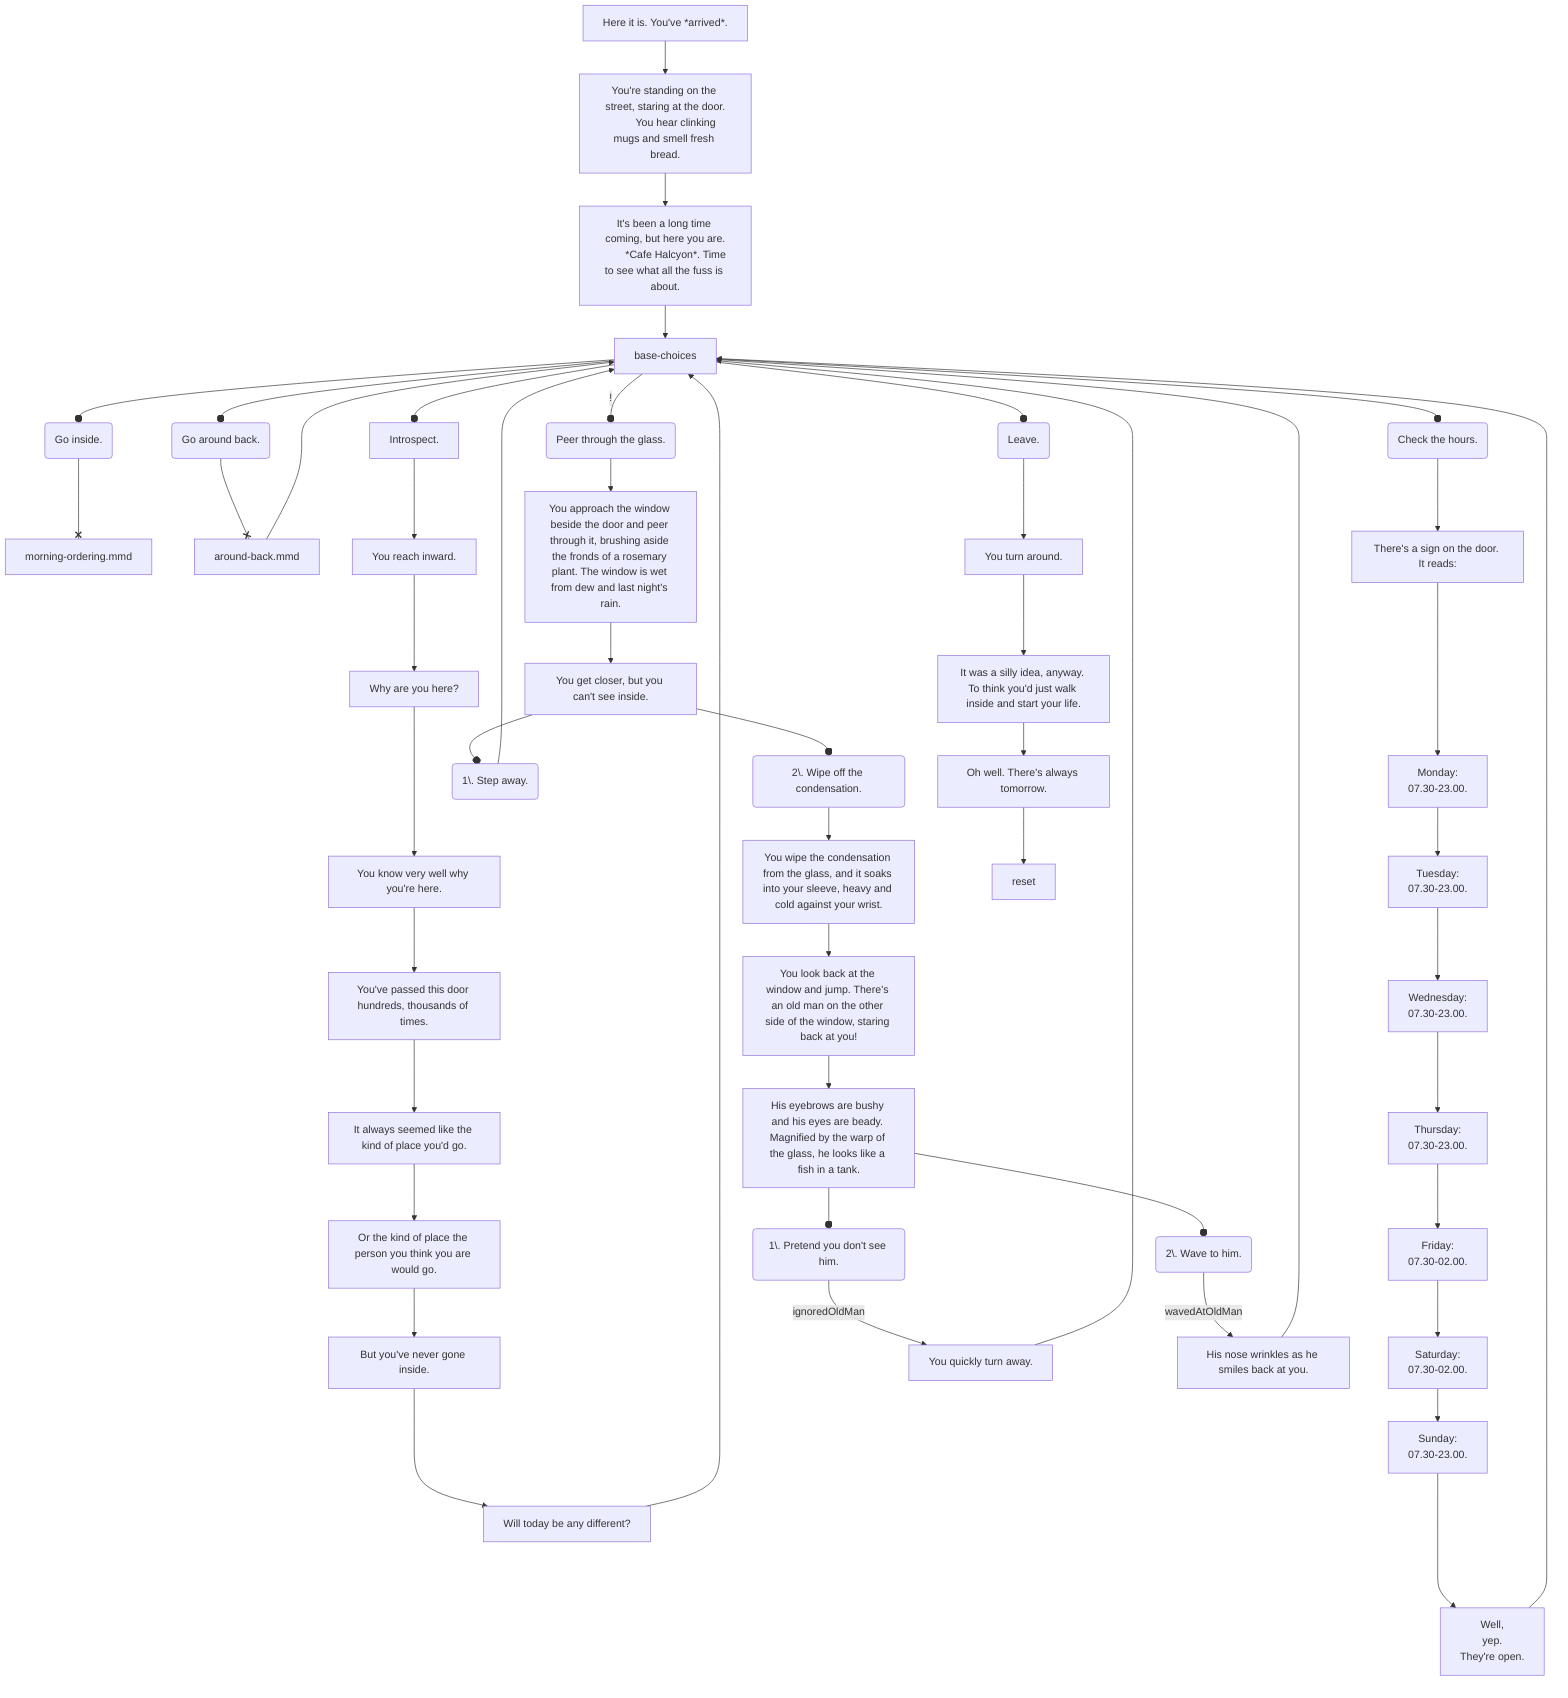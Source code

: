 flowchart TD
    i[Here it is. You've *arrived*.]
    --> ii[
        You're standing on the street, staring at the door.
        You hear clinking mugs and smell fresh bread.
    ]
    --> iii[
        It's been a long time coming, but here you are.
        *Cafe Halcyon*. Time to see what all the fuss is about.
    ]
    iii --> base-choices
    
    %% hub
    base-choices --o go-inside(Go inside.) --x inside[morning-ordering.mmd]
    base-choices --o check-hours(Check the hours.)
    base-choices --o investigate-feelings[Introspect.]
    base-choices -- ! --o peer-through-glass(Peer through the glass.)
    base-choices --o go-around-back(Go around back.) --x around-back[around-back.mmd] --> base-choices
    base-choices --o leave(Leave.)

    %% 
    %% hours
    %% 

    check-hours 
    --> check-hours-i[There's a sign on the door. It reads:]
    ---> mon[
        Monday:
        07.30-23.00.
    ]
    --> tues[
        Tuesday:
        07.30-23.00.
    ]
    --> wed[
        Wednesday:
        07.30-23.00.
    ]
    --> thurs[
        Thursday:
        07.30-23.00.
    ]
    --> fri[
        Friday:
        07.30-02.00.
    ]
    --> sat[
        Saturday:
        07.30-02.00.
    ]
    --> sun[
        Sunday:
        07.30-23.00.
    ]
    ----> check-hours-iii[
        Well,
        yep.
        They're open.
    ]
    --> base-choices

    %% 
    %% investigate your feelings
    %% 

    investigate-feelings --> if1[You reach inward.]
    --> if2[Why are you here?]
    ---> if6[You know very well why you're here.]
    --> if3[You've passed this door hundreds, thousands of times.]
    --> if4[It always seemed like the kind of place you'd go.]
    --> if5[Or the kind of place the person you think you are would go.]
    --> if9[But you've never gone inside.]
    ---> if8[Will today be any different?]
    --> base-choices

    %% 
    %% peer through glass
    %% 

    peer-through-glass --> peer-through-glass-i[You approach the window beside the door and peer through it, brushing aside the fronds of a rosemary plant. The window is wet from dew and last night's rain.]
    --> peer-through-glass-ii[You get closer, but you can't see inside.]

    %% don't wipe glass
    peer-through-glass-ii 
    --o peer-through-glass-ii-i(1\. Step away.)
    --> base-choices

    %% surprise! old man
    peer-through-glass-ii --o peer-through-glass-ii-ii(2\. Wipe off the condensation.) 
    --> peer-through-glass-iii[You wipe the condensation from the glass, and it soaks into your sleeve, heavy and cold against your wrist.]
    --> peer-through-glass-iv[You look back at the window and jump. There's an old man on the other side of the window, staring back at you!]
    --> peer-through-glass-v[His eyebrows are bushy and his eyes are beady. Magnified by the warp of the glass, he looks like a fish in a tank.]

    %% ignore him
    peer-through-glass-v --o peer-through-glass-v-i(1\. Pretend you don't see him.) 
    -- ignoredOldMan --> peer-through-glass-v-i-i[You quickly turn away.] 
    --> base-choices

    %% wave at him
    peer-through-glass-v --o peer-through-glass-v-ii(2\. Wave to him.) 
    -- wavedAtOldMan --> peer-through-glass-v-ii-i[His nose wrinkles as he smiles back at you.] 
    --> base-choices
    
    %% 
    %% leave
    %% 

    leave --> leave-i[You turn around.]
    --> leave-ii[It was a silly idea, anyway. To think you'd just walk inside and start your life.]
    --> leave-iii[Oh well. There's always tomorrow.]
    --> reset